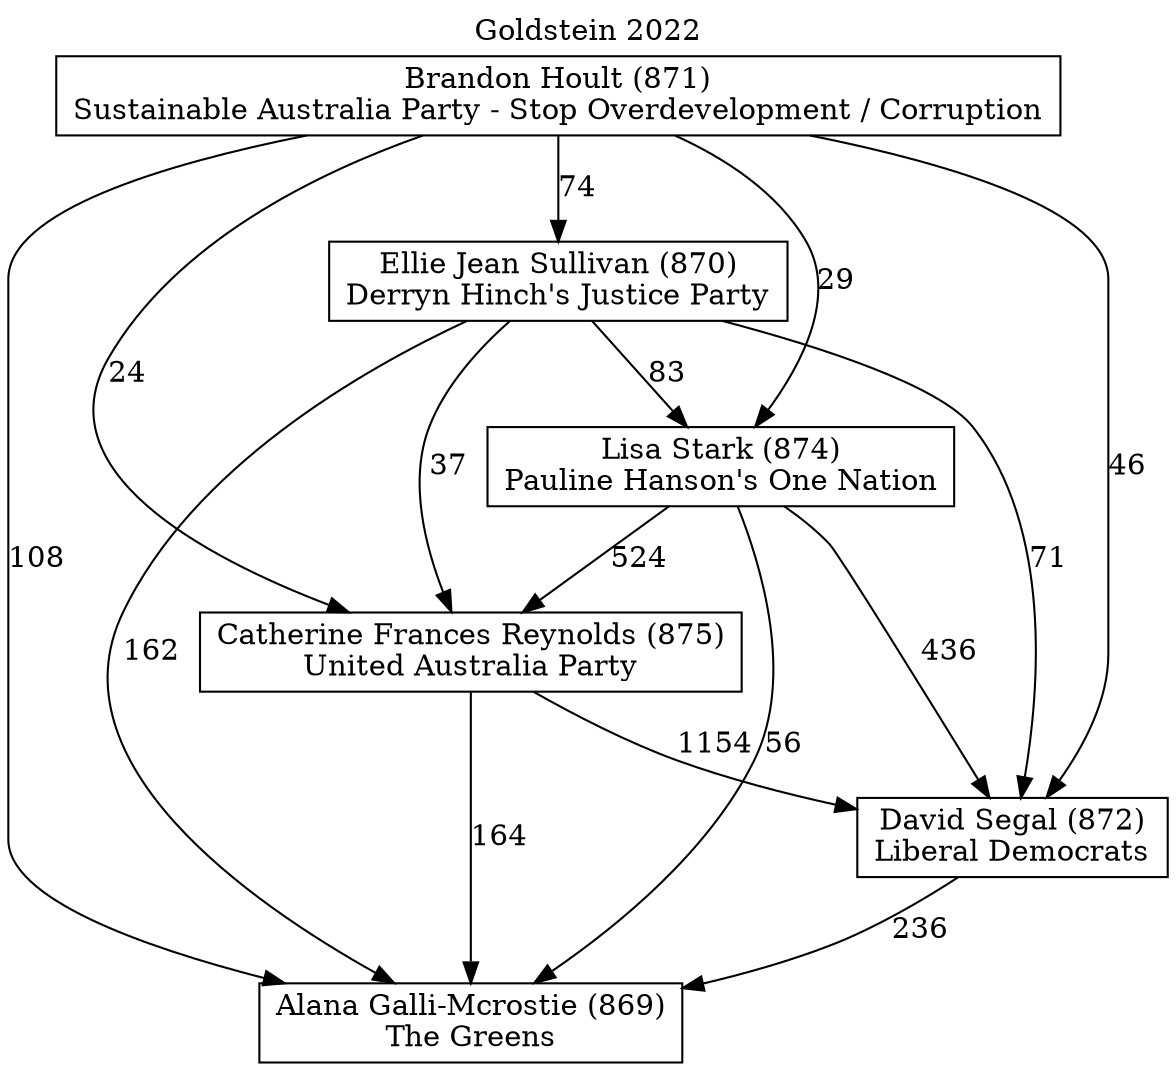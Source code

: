 // House preference flow
digraph "Alana Galli-Mcrostie (869)_Goldstein_2022" {
	graph [label="Goldstein 2022" labelloc=t mclimit=10]
	node [shape=box]
	"Alana Galli-Mcrostie (869)" [label="Alana Galli-Mcrostie (869)
The Greens"]
	"Brandon Hoult (871)" [label="Brandon Hoult (871)
Sustainable Australia Party - Stop Overdevelopment / Corruption"]
	"Catherine Frances Reynolds (875)" [label="Catherine Frances Reynolds (875)
United Australia Party"]
	"David Segal (872)" [label="David Segal (872)
Liberal Democrats"]
	"Ellie Jean Sullivan (870)" [label="Ellie Jean Sullivan (870)
Derryn Hinch's Justice Party"]
	"Lisa Stark (874)" [label="Lisa Stark (874)
Pauline Hanson's One Nation"]
	"Brandon Hoult (871)" -> "Alana Galli-Mcrostie (869)" [label=108]
	"Brandon Hoult (871)" -> "Catherine Frances Reynolds (875)" [label=24]
	"Brandon Hoult (871)" -> "David Segal (872)" [label=46]
	"Brandon Hoult (871)" -> "Ellie Jean Sullivan (870)" [label=74]
	"Brandon Hoult (871)" -> "Lisa Stark (874)" [label=29]
	"Catherine Frances Reynolds (875)" -> "Alana Galli-Mcrostie (869)" [label=164]
	"Catherine Frances Reynolds (875)" -> "David Segal (872)" [label=1154]
	"David Segal (872)" -> "Alana Galli-Mcrostie (869)" [label=236]
	"Ellie Jean Sullivan (870)" -> "Alana Galli-Mcrostie (869)" [label=162]
	"Ellie Jean Sullivan (870)" -> "Catherine Frances Reynolds (875)" [label=37]
	"Ellie Jean Sullivan (870)" -> "David Segal (872)" [label=71]
	"Ellie Jean Sullivan (870)" -> "Lisa Stark (874)" [label=83]
	"Lisa Stark (874)" -> "Alana Galli-Mcrostie (869)" [label=56]
	"Lisa Stark (874)" -> "Catherine Frances Reynolds (875)" [label=524]
	"Lisa Stark (874)" -> "David Segal (872)" [label=436]
}
